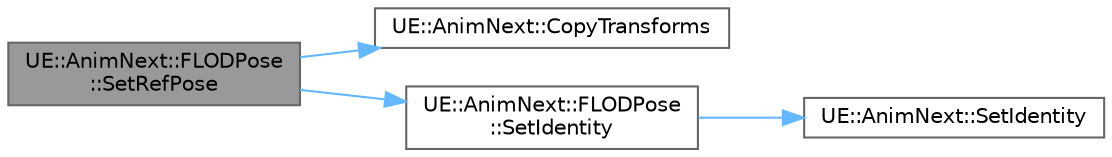 digraph "UE::AnimNext::FLODPose::SetRefPose"
{
 // INTERACTIVE_SVG=YES
 // LATEX_PDF_SIZE
  bgcolor="transparent";
  edge [fontname=Helvetica,fontsize=10,labelfontname=Helvetica,labelfontsize=10];
  node [fontname=Helvetica,fontsize=10,shape=box,height=0.2,width=0.4];
  rankdir="LR";
  Node1 [id="Node000001",label="UE::AnimNext::FLODPose\l::SetRefPose",height=0.2,width=0.4,color="gray40", fillcolor="grey60", style="filled", fontcolor="black",tooltip=" "];
  Node1 -> Node2 [id="edge1_Node000001_Node000002",color="steelblue1",style="solid",tooltip=" "];
  Node2 [id="Node000002",label="UE::AnimNext::CopyTransforms",height=0.2,width=0.4,color="grey40", fillcolor="white", style="filled",URL="$de/dc7/namespaceUE_1_1AnimNext.html#a1cd74ac0b08583abab36eaf48d0b0481",tooltip=" "];
  Node1 -> Node3 [id="edge2_Node000001_Node000003",color="steelblue1",style="solid",tooltip=" "];
  Node3 [id="Node000003",label="UE::AnimNext::FLODPose\l::SetIdentity",height=0.2,width=0.4,color="grey40", fillcolor="white", style="filled",URL="$df/dc2/structUE_1_1AnimNext_1_1FLODPose.html#ae354b13505c28fc77fbedbc113850440",tooltip=" "];
  Node3 -> Node4 [id="edge3_Node000003_Node000004",color="steelblue1",style="solid",tooltip=" "];
  Node4 [id="Node000004",label="UE::AnimNext::SetIdentity",height=0.2,width=0.4,color="grey40", fillcolor="white", style="filled",URL="$de/dc7/namespaceUE_1_1AnimNext.html#ae3e7a62b40d2745cb36f6c6e80a09f14",tooltip=" "];
}
